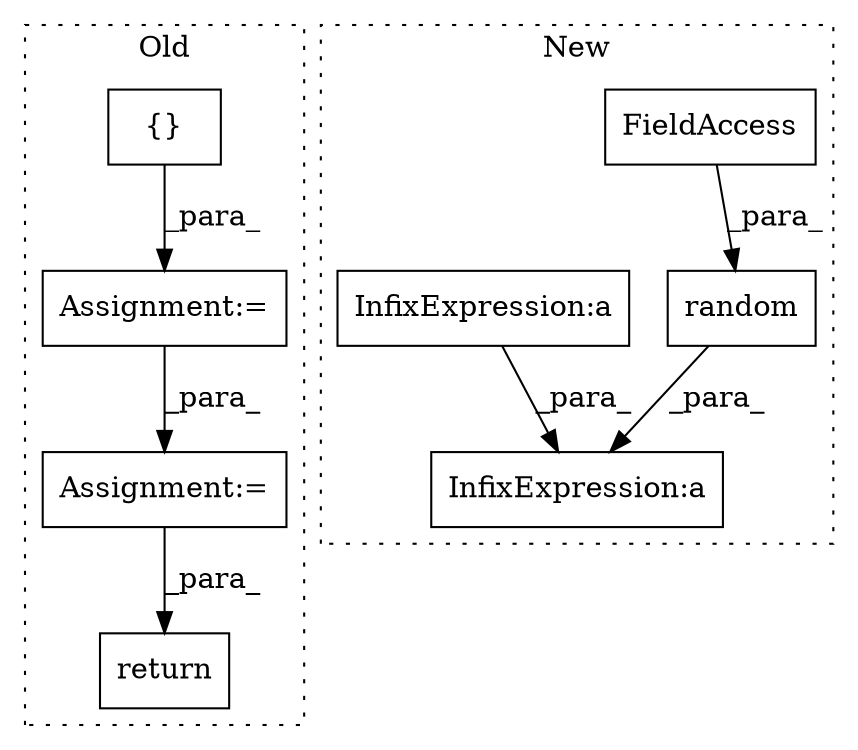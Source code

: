 digraph G {
subgraph cluster0 {
1 [label="return" a="41" s="4023" l="7" shape="box"];
3 [label="Assignment:=" a="7" s="4001" l="1" shape="box"];
4 [label="Assignment:=" a="7" s="3928" l="1" shape="box"];
8 [label="{}" a="4" s="3943,3949" l="1,1" shape="box"];
label = "Old";
style="dotted";
}
subgraph cluster1 {
2 [label="random" a="32" s="4176,4191" l="7,1" shape="box"];
5 [label="FieldAccess" a="22" s="4183" l="8" shape="box"];
6 [label="InfixExpression:a" a="27" s="4278" l="3" shape="box"];
7 [label="InfixExpression:a" a="27" s="4135" l="3" shape="box"];
label = "New";
style="dotted";
}
2 -> 6 [label="_para_"];
3 -> 1 [label="_para_"];
4 -> 3 [label="_para_"];
5 -> 2 [label="_para_"];
7 -> 6 [label="_para_"];
8 -> 4 [label="_para_"];
}